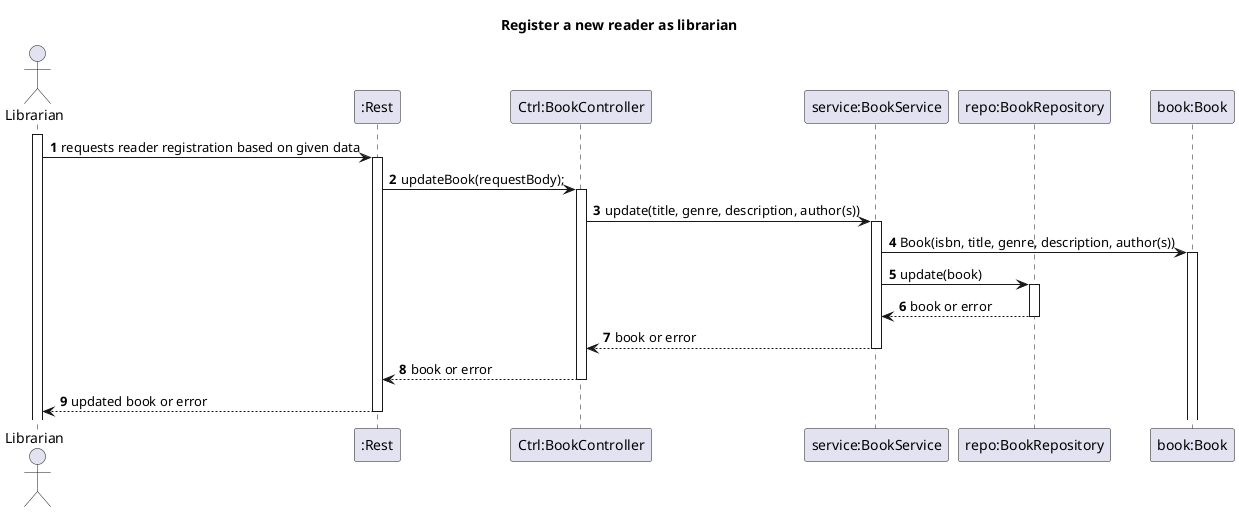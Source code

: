 @startuml
'https://plantuml.com/sequence-diagram
autoactivate on
autonumber

title Register a new reader as librarian

actor "Librarian" as User
participant ":Rest" as Rest
participant "Ctrl:BookController" as Ctrl
participant "service:BookService" as Service
participant "repo:BookRepository" as Repo
participant "book:Book" as Book

activate User

User -> Rest: requests reader registration based on given data

Rest -> Ctrl: updateBook(requestBody);

Ctrl -> Service: update(title, genre, description, author(s))
Service -> Book: Book(isbn, title, genre, description, author(s))
Service -> Repo: update(book)
Repo --> Service: book or error
Service --> Ctrl: book or error
Ctrl --> Rest: book or error
Rest --> User: updated book or error

@enduml
